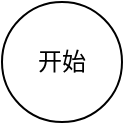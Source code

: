 <mxfile version="21.6.9" type="github">
  <diagram name="第 1 页" id="3B1lMyyjqXDP7BqrjXRw">
    <mxGraphModel dx="1379" dy="751" grid="1" gridSize="10" guides="1" tooltips="1" connect="1" arrows="1" fold="1" page="1" pageScale="1" pageWidth="827" pageHeight="1169" math="0" shadow="0">
      <root>
        <mxCell id="0" />
        <mxCell id="1" parent="0" />
        <mxCell id="o7EPLu3JcLwBKOI4vQVB-1" value="开始" style="ellipse;whiteSpace=wrap;html=1;aspect=fixed;" vertex="1" parent="1">
          <mxGeometry x="300" y="290" width="60" height="60" as="geometry" />
        </mxCell>
      </root>
    </mxGraphModel>
  </diagram>
</mxfile>
